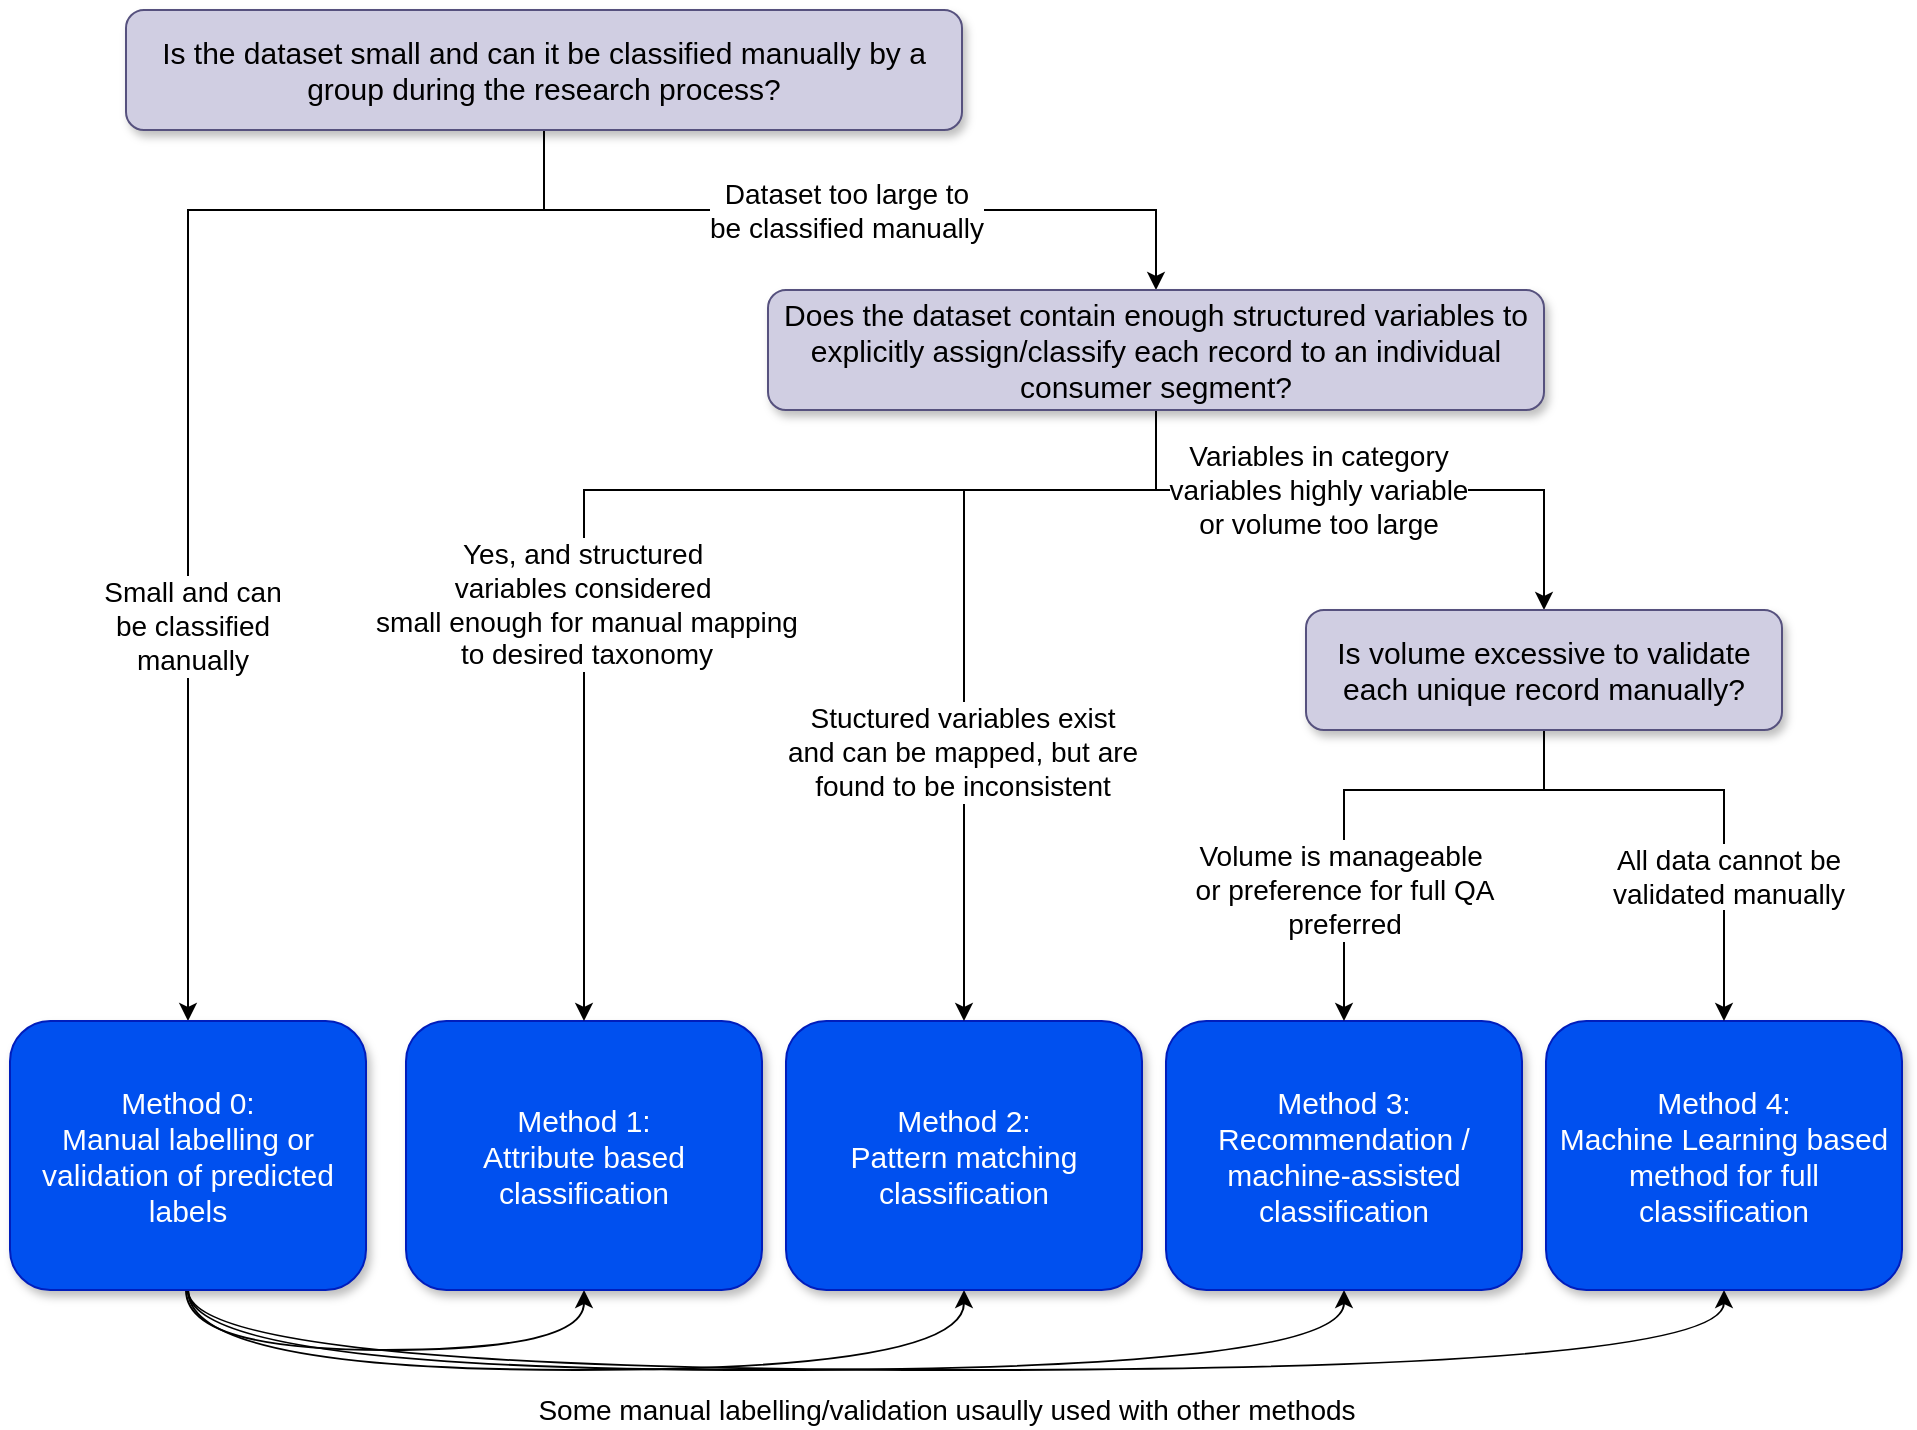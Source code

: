 <mxfile version="24.7.8">
  <diagram name="Page-1" id="97916047-d0de-89f5-080d-49f4d83e522f">
    <mxGraphModel dx="2074" dy="1205" grid="1" gridSize="10" guides="1" tooltips="1" connect="1" arrows="1" fold="1" page="1" pageScale="1.5" pageWidth="1169" pageHeight="827" background="none" math="0" shadow="0">
      <root>
        <mxCell id="0" />
        <mxCell id="1" parent="0" />
        <mxCell id="UVPQ9vqaEfh1eL_n8FKq-62" style="edgeStyle=orthogonalEdgeStyle;rounded=0;orthogonalLoop=1;jettySize=auto;html=1;" edge="1" parent="1" source="2" target="UVPQ9vqaEfh1eL_n8FKq-60">
          <mxGeometry relative="1" as="geometry" />
        </mxCell>
        <mxCell id="UVPQ9vqaEfh1eL_n8FKq-70" value="&lt;font style=&quot;font-size: 14px;&quot;&gt;Dataset too large to &lt;br&gt;be classified manually&lt;/font&gt;" style="edgeLabel;html=1;align=center;verticalAlign=middle;resizable=0;points=[];" vertex="1" connectable="0" parent="UVPQ9vqaEfh1eL_n8FKq-62">
          <mxGeometry x="-0.219" y="-4" relative="1" as="geometry">
            <mxPoint x="40" y="-4" as="offset" />
          </mxGeometry>
        </mxCell>
        <mxCell id="UVPQ9vqaEfh1eL_n8FKq-63" style="edgeStyle=orthogonalEdgeStyle;rounded=0;orthogonalLoop=1;jettySize=auto;html=1;" edge="1" parent="1" source="2" target="8">
          <mxGeometry relative="1" as="geometry">
            <Array as="points">
              <mxPoint x="549" y="220" />
              <mxPoint x="371" y="220" />
            </Array>
          </mxGeometry>
        </mxCell>
        <mxCell id="UVPQ9vqaEfh1eL_n8FKq-69" value="&lt;font style=&quot;font-size: 14px;&quot;&gt;Small and can &lt;br&gt;be classified &lt;br&gt;manually&lt;/font&gt;" style="edgeLabel;html=1;align=center;verticalAlign=middle;resizable=0;points=[];" vertex="1" connectable="0" parent="UVPQ9vqaEfh1eL_n8FKq-63">
          <mxGeometry x="0.367" y="2" relative="1" as="geometry">
            <mxPoint as="offset" />
          </mxGeometry>
        </mxCell>
        <mxCell id="2" value="Is the dataset small and can it be classified manually by a group during the research process?" style="rounded=1;fillColor=#d0cee2;strokeColor=#56517e;shadow=1;fontStyle=0;fontSize=15;whiteSpace=wrap;fontColor=#000000;" parent="1" vertex="1">
          <mxGeometry x="340" y="120" width="418" height="60" as="geometry" />
        </mxCell>
        <mxCell id="UVPQ9vqaEfh1eL_n8FKq-77" style="edgeStyle=orthogonalEdgeStyle;rounded=0;orthogonalLoop=1;jettySize=auto;html=1;entryX=0.5;entryY=1;entryDx=0;entryDy=0;curved=1;" edge="1" parent="1" source="8" target="UVPQ9vqaEfh1eL_n8FKq-56">
          <mxGeometry relative="1" as="geometry">
            <Array as="points">
              <mxPoint x="370" y="790" />
              <mxPoint x="569" y="790" />
            </Array>
          </mxGeometry>
        </mxCell>
        <mxCell id="UVPQ9vqaEfh1eL_n8FKq-81" style="edgeStyle=orthogonalEdgeStyle;rounded=0;orthogonalLoop=1;jettySize=auto;html=1;entryX=0.5;entryY=1;entryDx=0;entryDy=0;curved=1;" edge="1" parent="1" source="8" target="UVPQ9vqaEfh1eL_n8FKq-57">
          <mxGeometry relative="1" as="geometry">
            <Array as="points">
              <mxPoint x="371" y="800" />
              <mxPoint x="759" y="800" />
            </Array>
          </mxGeometry>
        </mxCell>
        <mxCell id="UVPQ9vqaEfh1eL_n8FKq-82" style="edgeStyle=orthogonalEdgeStyle;rounded=0;orthogonalLoop=1;jettySize=auto;html=1;entryX=0.5;entryY=1;entryDx=0;entryDy=0;curved=1;" edge="1" parent="1" source="8" target="UVPQ9vqaEfh1eL_n8FKq-58">
          <mxGeometry relative="1" as="geometry">
            <Array as="points">
              <mxPoint x="371" y="800" />
              <mxPoint x="949" y="800" />
            </Array>
          </mxGeometry>
        </mxCell>
        <mxCell id="UVPQ9vqaEfh1eL_n8FKq-83" style="edgeStyle=orthogonalEdgeStyle;rounded=0;orthogonalLoop=1;jettySize=auto;html=1;entryX=0.5;entryY=1;entryDx=0;entryDy=0;curved=1;" edge="1" parent="1" source="8" target="UVPQ9vqaEfh1eL_n8FKq-59">
          <mxGeometry relative="1" as="geometry">
            <Array as="points">
              <mxPoint x="371" y="800" />
              <mxPoint x="1139" y="800" />
            </Array>
          </mxGeometry>
        </mxCell>
        <mxCell id="UVPQ9vqaEfh1eL_n8FKq-84" value="&lt;font style=&quot;font-size: 14px;&quot;&gt;Some manual labelling/validation usaully used with other methods&lt;/font&gt;" style="edgeLabel;html=1;align=center;verticalAlign=middle;resizable=0;points=[];" vertex="1" connectable="0" parent="UVPQ9vqaEfh1eL_n8FKq-83">
          <mxGeometry x="0.066" y="-2" relative="1" as="geometry">
            <mxPoint x="-33" y="18" as="offset" />
          </mxGeometry>
        </mxCell>
        <mxCell id="8" value="Method 0:&#xa;Manual labelling or validation of predicted labels" style="rounded=1;fillColor=#0050ef;strokeColor=#001DBC;shadow=1;fontStyle=0;fontSize=15;whiteSpace=wrap;fontColor=#ffffff;" parent="1" vertex="1">
          <mxGeometry x="282" y="625.5" width="178" height="134.5" as="geometry" />
        </mxCell>
        <mxCell id="UVPQ9vqaEfh1eL_n8FKq-56" value="Method 1:&#xa;Attribute based classification" style="rounded=1;fillColor=#0050ef;strokeColor=#001DBC;shadow=1;fontStyle=0;fontSize=15;whiteSpace=wrap;fontColor=#ffffff;" vertex="1" parent="1">
          <mxGeometry x="480" y="625.5" width="178" height="134.5" as="geometry" />
        </mxCell>
        <mxCell id="UVPQ9vqaEfh1eL_n8FKq-57" value="Method 2:&#xa;Pattern matching classification" style="rounded=1;fillColor=#0050ef;strokeColor=#001DBC;shadow=1;fontStyle=0;fontSize=15;whiteSpace=wrap;fontColor=#ffffff;" vertex="1" parent="1">
          <mxGeometry x="670" y="625.5" width="178" height="134.5" as="geometry" />
        </mxCell>
        <mxCell id="UVPQ9vqaEfh1eL_n8FKq-58" value="Method 3:&#xa;Recommendation / machine-assisted classification" style="rounded=1;fillColor=#0050ef;strokeColor=#001DBC;shadow=1;fontStyle=0;fontSize=15;whiteSpace=wrap;fontColor=#ffffff;" vertex="1" parent="1">
          <mxGeometry x="860" y="625.5" width="178" height="134.5" as="geometry" />
        </mxCell>
        <mxCell id="UVPQ9vqaEfh1eL_n8FKq-59" value="Method 4:&#xa;Machine Learning based method for full classification" style="rounded=1;fillColor=#0050ef;strokeColor=#001DBC;shadow=1;fontStyle=0;fontSize=15;whiteSpace=wrap;fontColor=#ffffff;" vertex="1" parent="1">
          <mxGeometry x="1050" y="625.5" width="178" height="134.5" as="geometry" />
        </mxCell>
        <mxCell id="UVPQ9vqaEfh1eL_n8FKq-64" style="edgeStyle=orthogonalEdgeStyle;rounded=0;orthogonalLoop=1;jettySize=auto;html=1;" edge="1" parent="1" source="UVPQ9vqaEfh1eL_n8FKq-60" target="UVPQ9vqaEfh1eL_n8FKq-61">
          <mxGeometry relative="1" as="geometry">
            <Array as="points">
              <mxPoint x="855" y="360" />
              <mxPoint x="1049" y="360" />
            </Array>
          </mxGeometry>
        </mxCell>
        <mxCell id="UVPQ9vqaEfh1eL_n8FKq-74" value="&lt;font style=&quot;font-size: 14px;&quot;&gt;Variables in category &lt;br&gt;variables&amp;nbsp;highly variable &lt;br&gt;or volume too large&lt;/font&gt;" style="edgeLabel;html=1;align=center;verticalAlign=middle;resizable=0;points=[];" vertex="1" connectable="0" parent="UVPQ9vqaEfh1eL_n8FKq-64">
          <mxGeometry x="0.36" y="-1" relative="1" as="geometry">
            <mxPoint x="-79" y="-1" as="offset" />
          </mxGeometry>
        </mxCell>
        <mxCell id="UVPQ9vqaEfh1eL_n8FKq-65" style="edgeStyle=orthogonalEdgeStyle;rounded=0;orthogonalLoop=1;jettySize=auto;html=1;" edge="1" parent="1" source="UVPQ9vqaEfh1eL_n8FKq-60" target="UVPQ9vqaEfh1eL_n8FKq-56">
          <mxGeometry relative="1" as="geometry">
            <Array as="points">
              <mxPoint x="855" y="360" />
              <mxPoint x="569" y="360" />
            </Array>
          </mxGeometry>
        </mxCell>
        <mxCell id="UVPQ9vqaEfh1eL_n8FKq-72" value="&lt;font style=&quot;font-size: 14px;&quot;&gt;Yes, and structured&amp;nbsp;&lt;br&gt;variables considered&amp;nbsp;&lt;br&gt;small enough for manual mapping&lt;br&gt;to desired taxonomy&lt;/font&gt;" style="edgeLabel;html=1;align=center;verticalAlign=middle;resizable=0;points=[];" vertex="1" connectable="0" parent="UVPQ9vqaEfh1eL_n8FKq-65">
          <mxGeometry x="0.293" y="1" relative="1" as="geometry">
            <mxPoint as="offset" />
          </mxGeometry>
        </mxCell>
        <mxCell id="UVPQ9vqaEfh1eL_n8FKq-66" style="edgeStyle=orthogonalEdgeStyle;rounded=0;orthogonalLoop=1;jettySize=auto;html=1;" edge="1" parent="1" source="UVPQ9vqaEfh1eL_n8FKq-60" target="UVPQ9vqaEfh1eL_n8FKq-57">
          <mxGeometry relative="1" as="geometry">
            <Array as="points">
              <mxPoint x="855" y="360" />
              <mxPoint x="759" y="360" />
            </Array>
          </mxGeometry>
        </mxCell>
        <mxCell id="UVPQ9vqaEfh1eL_n8FKq-73" value="&lt;font style=&quot;font-size: 14px;&quot;&gt;Stuctured variables exist &lt;br&gt;and can be mapped, but are &lt;br&gt;found to be inconsistent&lt;/font&gt;" style="edgeLabel;html=1;align=center;verticalAlign=middle;resizable=0;points=[];" vertex="1" connectable="0" parent="UVPQ9vqaEfh1eL_n8FKq-66">
          <mxGeometry x="0.048" y="-1" relative="1" as="geometry">
            <mxPoint y="56" as="offset" />
          </mxGeometry>
        </mxCell>
        <mxCell id="UVPQ9vqaEfh1eL_n8FKq-60" value="Does the dataset contain enough structured variables to explicitly assign/classify each record to an individual consumer segment?" style="rounded=1;fillColor=#d0cee2;strokeColor=#56517e;shadow=1;fontStyle=0;fontSize=15;whiteSpace=wrap;fontColor=#000000;" vertex="1" parent="1">
          <mxGeometry x="661" y="260" width="388" height="60" as="geometry" />
        </mxCell>
        <mxCell id="UVPQ9vqaEfh1eL_n8FKq-67" style="edgeStyle=orthogonalEdgeStyle;rounded=0;orthogonalLoop=1;jettySize=auto;html=1;" edge="1" parent="1" source="UVPQ9vqaEfh1eL_n8FKq-61" target="UVPQ9vqaEfh1eL_n8FKq-58">
          <mxGeometry relative="1" as="geometry">
            <Array as="points">
              <mxPoint x="1049" y="510" />
              <mxPoint x="949" y="510" />
            </Array>
          </mxGeometry>
        </mxCell>
        <mxCell id="UVPQ9vqaEfh1eL_n8FKq-75" value="&lt;font style=&quot;font-size: 14px;&quot;&gt;Volume is manageable&amp;nbsp;&lt;br&gt;or preference for full QA&lt;br&gt;&lt;/font&gt;&lt;div style=&quot;font-size: 14px;&quot;&gt;&lt;font style=&quot;font-size: 14px;&quot;&gt;preferred&lt;/font&gt;&lt;/div&gt;" style="edgeLabel;html=1;align=center;verticalAlign=middle;resizable=0;points=[];" vertex="1" connectable="0" parent="UVPQ9vqaEfh1eL_n8FKq-67">
          <mxGeometry x="0.325" y="2" relative="1" as="geometry">
            <mxPoint x="-2" y="17" as="offset" />
          </mxGeometry>
        </mxCell>
        <mxCell id="UVPQ9vqaEfh1eL_n8FKq-68" style="edgeStyle=orthogonalEdgeStyle;rounded=0;orthogonalLoop=1;jettySize=auto;html=1;" edge="1" parent="1" source="UVPQ9vqaEfh1eL_n8FKq-61" target="UVPQ9vqaEfh1eL_n8FKq-59">
          <mxGeometry relative="1" as="geometry">
            <Array as="points">
              <mxPoint x="1049" y="510" />
              <mxPoint x="1139" y="510" />
            </Array>
          </mxGeometry>
        </mxCell>
        <mxCell id="UVPQ9vqaEfh1eL_n8FKq-76" value="&lt;font style=&quot;font-size: 14px;&quot;&gt;All data cannot be &lt;br&gt;validated manually&lt;/font&gt;" style="edgeLabel;html=1;align=center;verticalAlign=middle;resizable=0;points=[];" vertex="1" connectable="0" parent="UVPQ9vqaEfh1eL_n8FKq-68">
          <mxGeometry x="0.385" y="2" relative="1" as="geometry">
            <mxPoint as="offset" />
          </mxGeometry>
        </mxCell>
        <mxCell id="UVPQ9vqaEfh1eL_n8FKq-61" value="Is volume excessive to validate each unique record manually?" style="rounded=1;fillColor=#d0cee2;strokeColor=#56517e;shadow=1;fontStyle=0;fontSize=15;whiteSpace=wrap;fontColor=#000000;" vertex="1" parent="1">
          <mxGeometry x="930" y="420" width="238" height="60" as="geometry" />
        </mxCell>
      </root>
    </mxGraphModel>
  </diagram>
</mxfile>
